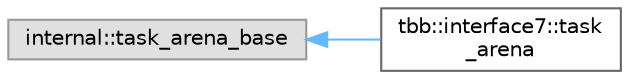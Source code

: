 digraph "类继承关系图"
{
 // LATEX_PDF_SIZE
  bgcolor="transparent";
  edge [fontname=Helvetica,fontsize=10,labelfontname=Helvetica,labelfontsize=10];
  node [fontname=Helvetica,fontsize=10,shape=box,height=0.2,width=0.4];
  rankdir="LR";
  Node0 [id="Node000000",label="internal::task_arena_base",height=0.2,width=0.4,color="grey60", fillcolor="#E0E0E0", style="filled",tooltip=" "];
  Node0 -> Node1 [id="edge5167_Node000000_Node000001",dir="back",color="steelblue1",style="solid",tooltip=" "];
  Node1 [id="Node000001",label="tbb::interface7::task\l_arena",height=0.2,width=0.4,color="grey40", fillcolor="white", style="filled",URL="$classtbb_1_1interface7_1_1task__arena.html",tooltip=" "];
}
